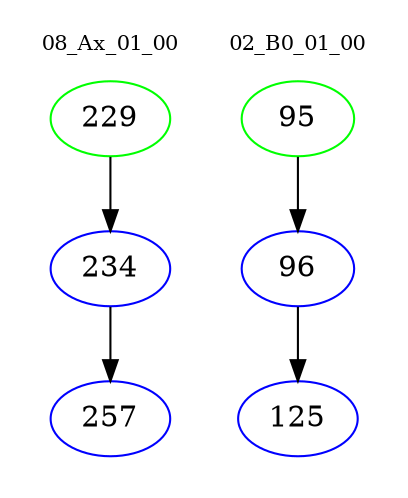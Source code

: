 digraph{
subgraph cluster_0 {
color = white
label = "08_Ax_01_00";
fontsize=10;
T0_229 [label="229", color="green"]
T0_229 -> T0_234 [color="black"]
T0_234 [label="234", color="blue"]
T0_234 -> T0_257 [color="black"]
T0_257 [label="257", color="blue"]
}
subgraph cluster_1 {
color = white
label = "02_B0_01_00";
fontsize=10;
T1_95 [label="95", color="green"]
T1_95 -> T1_96 [color="black"]
T1_96 [label="96", color="blue"]
T1_96 -> T1_125 [color="black"]
T1_125 [label="125", color="blue"]
}
}
